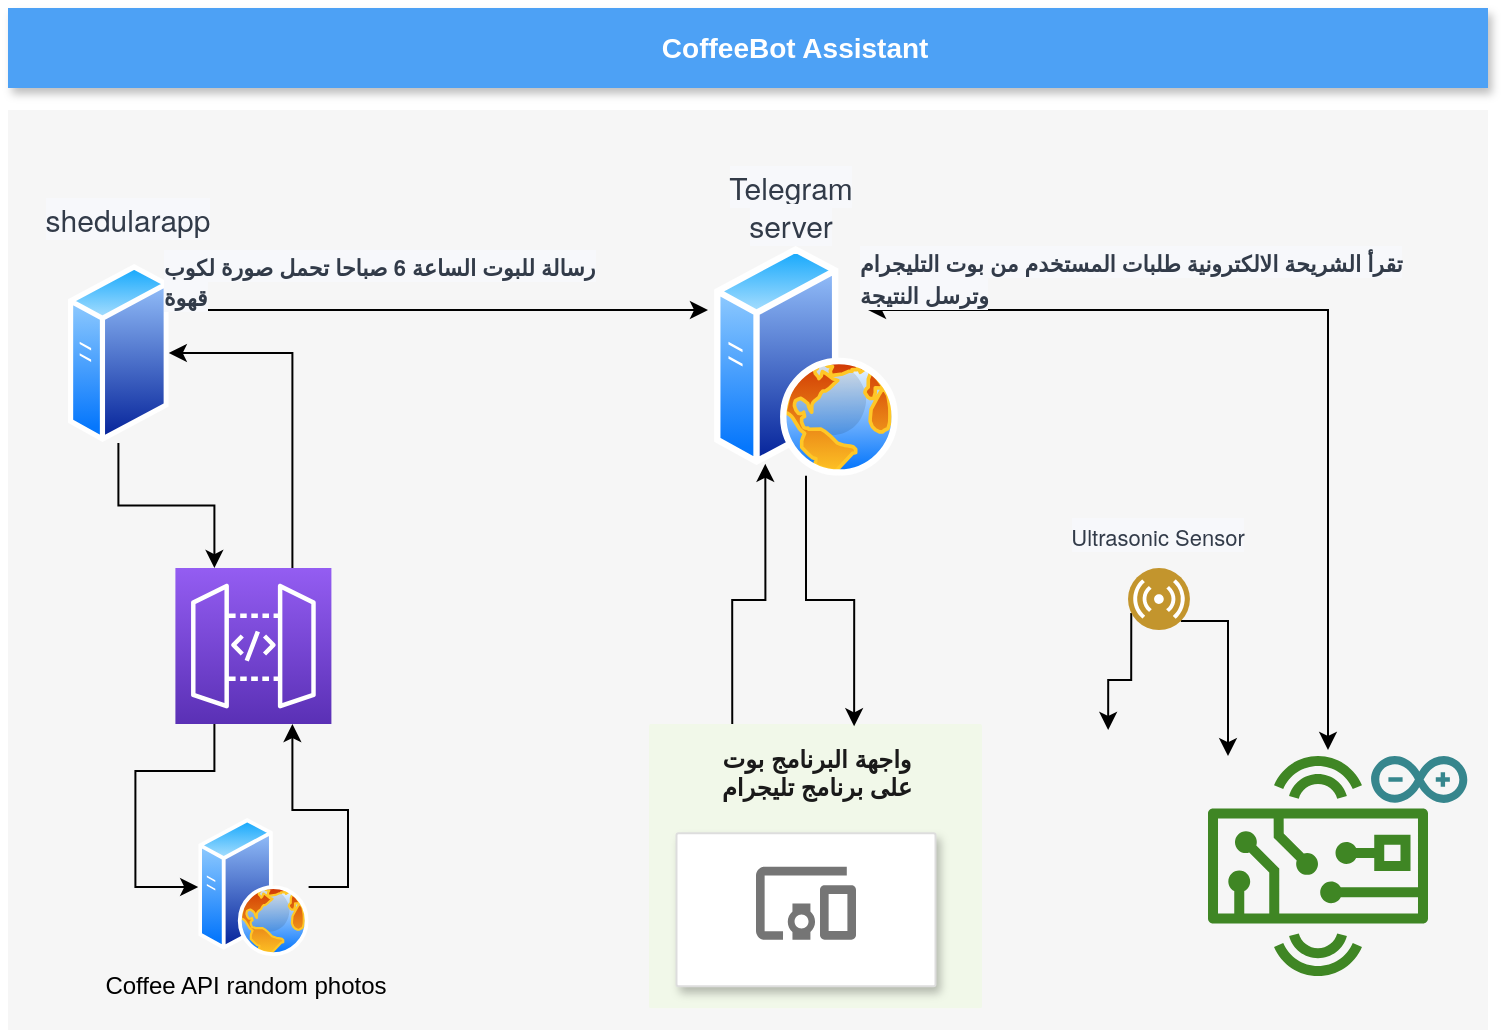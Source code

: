 <mxfile version="18.2.0" type="device"><diagram id="f106602c-feb2-e66a-4537-3a34d633f6aa" name="Page-1"><mxGraphModel dx="846" dy="527" grid="1" gridSize="10" guides="1" tooltips="1" connect="1" arrows="1" fold="1" page="1" pageScale="1" pageWidth="1169" pageHeight="827" background="none" math="0" shadow="0"><root><mxCell id="0"/><mxCell id="1" parent="0"/><mxCell id="14" value="" style="fillColor=#F6F6F6;strokeColor=none;shadow=0;gradientColor=none;fontSize=14;align=left;spacing=10;fontColor=#717171;9E9E9E;verticalAlign=top;spacingTop=-4;fontStyle=0;spacingLeft=40;html=1;" parent="1" vertex="1"><mxGeometry x="80" y="90" width="740" height="460" as="geometry"/></mxCell><mxCell id="00HHGpB5gQj0fsjEKibN-1017" style="edgeStyle=orthogonalEdgeStyle;rounded=0;orthogonalLoop=1;jettySize=auto;html=1;exitX=0.5;exitY=1;exitDx=0;exitDy=0;entryX=0.25;entryY=0;entryDx=0;entryDy=0;entryPerimeter=0;fontColor=#1A1A1A;" edge="1" parent="14" source="00HHGpB5gQj0fsjEKibN-1002" target="00HHGpB5gQj0fsjEKibN-1014"><mxGeometry relative="1" as="geometry"/></mxCell><mxCell id="00HHGpB5gQj0fsjEKibN-1027" style="edgeStyle=orthogonalEdgeStyle;rounded=0;orthogonalLoop=1;jettySize=auto;html=1;exitX=1;exitY=0.25;exitDx=0;exitDy=0;fontColor=#1A1A1A;" edge="1" parent="14" source="00HHGpB5gQj0fsjEKibN-1002"><mxGeometry relative="1" as="geometry"><mxPoint x="350" y="100" as="targetPoint"/><Array as="points"><mxPoint x="78" y="100"/></Array></mxGeometry></mxCell><mxCell id="00HHGpB5gQj0fsjEKibN-1002" value="" style="aspect=fixed;perimeter=ellipsePerimeter;html=1;align=center;shadow=0;dashed=0;spacingTop=3;image;image=img/lib/active_directory/generic_server.svg;" vertex="1" parent="14"><mxGeometry x="30" y="76.485" width="50.4" height="90" as="geometry"/></mxCell><mxCell id="00HHGpB5gQj0fsjEKibN-1034" style="edgeStyle=orthogonalEdgeStyle;rounded=0;orthogonalLoop=1;jettySize=auto;html=1;exitX=0.25;exitY=0;exitDx=0;exitDy=0;entryX=0.25;entryY=1;entryDx=0;entryDy=0;fontSize=11;fontColor=#1A1A1A;" edge="1" parent="14" source="997" target="00HHGpB5gQj0fsjEKibN-1020"><mxGeometry relative="1" as="geometry"/></mxCell><mxCell id="997" value="&lt;font color=&quot;#1a1a1a&quot;&gt;&lt;b&gt;واجهة البرنامج بوت&lt;br&gt;على برنامج تليجرام&lt;/b&gt;&lt;/font&gt;" style="rounded=1;absoluteArcSize=1;arcSize=2;html=1;strokeColor=none;gradientColor=none;shadow=0;dashed=0;fontSize=12;fontColor=#9E9E9E;align=center;verticalAlign=top;spacing=10;spacingTop=-4;fillColor=#F1F8E9;" parent="14" vertex="1"><mxGeometry x="320.5" y="307.031" width="166.5" height="142.043" as="geometry"/></mxCell><mxCell id="985" value="" style="strokeColor=#dddddd;fillColor=#ffffff;shadow=1;strokeWidth=1;rounded=1;absoluteArcSize=1;arcSize=2;labelPosition=center;verticalLabelPosition=middle;align=center;verticalAlign=bottom;spacingLeft=0;fontColor=#999999;fontSize=12;whiteSpace=wrap;spacingBottom=2;html=1;" parent="14" vertex="1"><mxGeometry x="334.25" y="361.663" width="129.5" height="76.485" as="geometry"/></mxCell><mxCell id="986" value="" style="dashed=0;connectable=0;html=1;fillColor=#757575;strokeColor=none;shape=mxgraph.gcp2.mobile_devices;part=1;" parent="985" vertex="1"><mxGeometry x="0.5" width="50" height="36.5" relative="1" as="geometry"><mxPoint x="-25" y="16.75" as="offset"/></mxGeometry></mxCell><mxCell id="00HHGpB5gQj0fsjEKibN-1001" value="" style="shape=image;html=1;verticalAlign=top;verticalLabelPosition=bottom;labelBackgroundColor=#ffffff;imageAspect=0;aspect=fixed;image=https://cdn2.iconfinder.com/data/icons/boxicons-logos/24/bxl-heroku-128.png" vertex="1" parent="14"><mxGeometry x="47.7" y="110.903" width="29" height="29" as="geometry"/></mxCell><mxCell id="00HHGpB5gQj0fsjEKibN-1019" style="edgeStyle=orthogonalEdgeStyle;rounded=0;orthogonalLoop=1;jettySize=auto;html=1;exitX=1;exitY=0.5;exitDx=0;exitDy=0;entryX=0.75;entryY=1;entryDx=0;entryDy=0;entryPerimeter=0;fontColor=#1A1A1A;" edge="1" parent="14" source="00HHGpB5gQj0fsjEKibN-1005" target="00HHGpB5gQj0fsjEKibN-1014"><mxGeometry relative="1" as="geometry"><Array as="points"><mxPoint x="170" y="389"/><mxPoint x="170" y="350"/><mxPoint x="142" y="350"/></Array></mxGeometry></mxCell><mxCell id="00HHGpB5gQj0fsjEKibN-1005" value="" style="aspect=fixed;perimeter=ellipsePerimeter;html=1;align=center;shadow=0;dashed=0;spacingTop=3;image;image=img/lib/active_directory/web_server.svg;" vertex="1" parent="14"><mxGeometry x="95.1" y="354.014" width="55.2" height="69" as="geometry"/></mxCell><mxCell id="00HHGpB5gQj0fsjEKibN-1006" value="&lt;span style=&quot;color: rgb(50, 59, 73); font-family: salesforce-sans, &amp;quot;Helvetica Neue&amp;quot;, helvetica, arial, sans-serif; font-size: 15px; text-align: start; background-color: rgb(247, 248, 251);&quot;&gt;shedularapp&lt;/span&gt;" style="text;html=1;strokeColor=none;fillColor=none;align=center;verticalAlign=middle;whiteSpace=wrap;rounded=0;" vertex="1" parent="14"><mxGeometry x="30" y="38.705" width="60" height="32.779" as="geometry"/></mxCell><mxCell id="00HHGpB5gQj0fsjEKibN-1011" value="Coffee API random photos" style="text;html=1;strokeColor=none;fillColor=none;align=center;verticalAlign=middle;whiteSpace=wrap;rounded=0;" vertex="1" parent="14"><mxGeometry x="38.7" y="421.758" width="160" height="32.779" as="geometry"/></mxCell><mxCell id="00HHGpB5gQj0fsjEKibN-1016" style="edgeStyle=orthogonalEdgeStyle;rounded=0;orthogonalLoop=1;jettySize=auto;html=1;exitX=0.25;exitY=1;exitDx=0;exitDy=0;exitPerimeter=0;entryX=0;entryY=0.5;entryDx=0;entryDy=0;fontColor=#1A1A1A;" edge="1" parent="14" source="00HHGpB5gQj0fsjEKibN-1014" target="00HHGpB5gQj0fsjEKibN-1005"><mxGeometry relative="1" as="geometry"/></mxCell><mxCell id="00HHGpB5gQj0fsjEKibN-1018" style="edgeStyle=orthogonalEdgeStyle;rounded=0;orthogonalLoop=1;jettySize=auto;html=1;exitX=0.75;exitY=0;exitDx=0;exitDy=0;exitPerimeter=0;entryX=1;entryY=0.5;entryDx=0;entryDy=0;fontColor=#1A1A1A;" edge="1" parent="14" source="00HHGpB5gQj0fsjEKibN-1014" target="00HHGpB5gQj0fsjEKibN-1002"><mxGeometry relative="1" as="geometry"/></mxCell><mxCell id="00HHGpB5gQj0fsjEKibN-1014" value="" style="sketch=0;points=[[0,0,0],[0.25,0,0],[0.5,0,0],[0.75,0,0],[1,0,0],[0,1,0],[0.25,1,0],[0.5,1,0],[0.75,1,0],[1,1,0],[0,0.25,0],[0,0.5,0],[0,0.75,0],[1,0.25,0],[1,0.5,0],[1,0.75,0]];outlineConnect=0;fontColor=#232F3E;gradientColor=#945DF2;gradientDirection=north;fillColor=#5A30B5;strokeColor=#ffffff;dashed=0;verticalLabelPosition=bottom;verticalAlign=top;align=center;html=1;fontSize=12;fontStyle=0;aspect=fixed;shape=mxgraph.aws4.resourceIcon;resIcon=mxgraph.aws4.api_gateway;" vertex="1" parent="14"><mxGeometry x="83.7" y="229.03" width="78" height="78" as="geometry"/></mxCell><mxCell id="00HHGpB5gQj0fsjEKibN-1022" value="&lt;span style=&quot;color: rgb(50, 59, 73); font-family: salesforce-sans, &amp;quot;Helvetica Neue&amp;quot;, helvetica, arial, sans-serif; font-size: 15px; text-align: start; background-color: rgb(247, 248, 251);&quot;&gt;Telegram server&lt;/span&gt;" style="text;html=1;strokeColor=none;fillColor=none;align=center;verticalAlign=middle;whiteSpace=wrap;rounded=0;" vertex="1" parent="14"><mxGeometry x="353.04" y="31.26" width="76.96" height="32.78" as="geometry"/></mxCell><mxCell id="00HHGpB5gQj0fsjEKibN-1021" value="" style="group" vertex="1" connectable="0" parent="14"><mxGeometry x="353.04" y="67.95" width="91.92" height="114.9" as="geometry"/></mxCell><mxCell id="00HHGpB5gQj0fsjEKibN-1020" value="" style="aspect=fixed;perimeter=ellipsePerimeter;html=1;align=center;shadow=0;dashed=0;spacingTop=3;image;image=img/lib/active_directory/web_server.svg;fontColor=#1A1A1A;" vertex="1" parent="00HHGpB5gQj0fsjEKibN-1021"><mxGeometry width="91.92" height="114.9" as="geometry"/></mxCell><mxCell id="00HHGpB5gQj0fsjEKibN-1013" value="" style="shape=image;html=1;verticalAlign=top;verticalLabelPosition=bottom;labelBackgroundColor=#ffffff;imageAspect=0;aspect=fixed;image=https://cdn3.iconfinder.com/data/icons/social-media-chamfered-corner/154/telegram-128.png;fontColor=#1A1A1A;rotation=0;" vertex="1" parent="00HHGpB5gQj0fsjEKibN-1021"><mxGeometry x="25.7" y="34.9" width="20" height="20" as="geometry"/></mxCell><mxCell id="00HHGpB5gQj0fsjEKibN-1028" value="&lt;div style=&quot;text-align: start;&quot;&gt;&lt;font size=&quot;1&quot; face=&quot;salesforce-sans, Helvetica Neue, helvetica, arial, sans-serif&quot; color=&quot;#323b49&quot;&gt;&lt;span style=&quot;background-color: rgb(247, 248, 251); font-size: 11px;&quot;&gt;&lt;b&gt;رسالة للبوت الساعة 6 صباحا تحمل صورة لكوب قهوة&lt;/b&gt;&lt;/span&gt;&lt;/font&gt;&lt;/div&gt;" style="text;html=1;strokeColor=none;fillColor=none;align=center;verticalAlign=middle;whiteSpace=wrap;rounded=0;" vertex="1" parent="14"><mxGeometry x="76.7" y="69.95" width="240" height="32.78" as="geometry"/></mxCell><mxCell id="00HHGpB5gQj0fsjEKibN-1029" value="" style="shape=image;html=1;verticalAlign=top;verticalLabelPosition=bottom;labelBackgroundColor=#ffffff;imageAspect=0;aspect=fixed;image=https://cdn4.iconfinder.com/data/icons/scripting-and-programming-languages/512/660277-Python_logo-128.png;fontSize=11;fontColor=#1A1A1A;" vertex="1" parent="14"><mxGeometry x="20" y="47.73" width="47.27" height="47.27" as="geometry"/></mxCell><mxCell id="00HHGpB5gQj0fsjEKibN-1035" style="edgeStyle=orthogonalEdgeStyle;rounded=0;orthogonalLoop=1;jettySize=auto;html=1;exitX=0.5;exitY=1;exitDx=0;exitDy=0;entryX=0.616;entryY=0.008;entryDx=0;entryDy=0;entryPerimeter=0;fontSize=11;fontColor=#1A1A1A;" edge="1" parent="14" source="00HHGpB5gQj0fsjEKibN-1020" target="997"><mxGeometry relative="1" as="geometry"/></mxCell><mxCell id="00HHGpB5gQj0fsjEKibN-1049" style="edgeStyle=orthogonalEdgeStyle;rounded=0;orthogonalLoop=1;jettySize=auto;html=1;fontSize=11;fontColor=#1A1A1A;startArrow=classic;startFill=1;" edge="1" parent="14"><mxGeometry relative="1" as="geometry"><mxPoint x="660" y="320" as="sourcePoint"/><mxPoint x="430" y="100" as="targetPoint"/><Array as="points"><mxPoint x="660" y="100"/></Array></mxGeometry></mxCell><mxCell id="00HHGpB5gQj0fsjEKibN-1036" value="" style="sketch=0;outlineConnect=0;fontColor=#232F3E;gradientColor=none;fillColor=#3F8624;strokeColor=none;dashed=0;verticalLabelPosition=bottom;verticalAlign=top;align=center;html=1;fontSize=12;fontStyle=0;aspect=fixed;pointerEvents=1;shape=mxgraph.aws4.hardware_board;" vertex="1" parent="14"><mxGeometry x="600" y="323.05" width="110" height="110" as="geometry"/></mxCell><mxCell id="00HHGpB5gQj0fsjEKibN-1037" value="" style="shape=image;html=1;verticalAlign=top;verticalLabelPosition=bottom;labelBackgroundColor=#ffffff;imageAspect=0;aspect=fixed;image=https://cdn3.iconfinder.com/data/icons/geosm-e-commerce/48/brand-128.png;fontSize=11;fontColor=#1A1A1A;" vertex="1" parent="14"><mxGeometry x="490.15" y="328.59" width="119.85" height="119.85" as="geometry"/></mxCell><mxCell id="00HHGpB5gQj0fsjEKibN-1038" value="" style="shape=image;html=1;verticalAlign=top;verticalLabelPosition=bottom;labelBackgroundColor=#ffffff;imageAspect=0;aspect=fixed;image=https://cdn3.iconfinder.com/data/icons/essential-pack/32/91-Coffee_Bean-128.png;fontSize=11;fontColor=#1A1A1A;" vertex="1" parent="14"><mxGeometry x="535.08" y="310" width="30" height="30" as="geometry"/></mxCell><mxCell id="00HHGpB5gQj0fsjEKibN-1042" value="&lt;span style=&quot;color: rgb(50, 59, 73); font-family: salesforce-sans, &amp;quot;Helvetica Neue&amp;quot;, helvetica, arial, sans-serif; text-align: start; background-color: rgb(247, 248, 251);&quot;&gt;&lt;font style=&quot;font-size: 11px;&quot;&gt;Ultrasonic Sensor&lt;/font&gt;&lt;/span&gt;" style="text;html=1;strokeColor=none;fillColor=none;align=center;verticalAlign=middle;whiteSpace=wrap;rounded=0;" vertex="1" parent="14"><mxGeometry x="525.48" y="196.25" width="100" height="32.78" as="geometry"/></mxCell><mxCell id="00HHGpB5gQj0fsjEKibN-1045" style="edgeStyle=orthogonalEdgeStyle;rounded=0;orthogonalLoop=1;jettySize=auto;html=1;exitX=0;exitY=0.75;exitDx=0;exitDy=0;entryX=0.5;entryY=0;entryDx=0;entryDy=0;fontSize=11;fontColor=#1A1A1A;" edge="1" parent="14" source="00HHGpB5gQj0fsjEKibN-1043" target="00HHGpB5gQj0fsjEKibN-1038"><mxGeometry relative="1" as="geometry"/></mxCell><mxCell id="00HHGpB5gQj0fsjEKibN-1046" style="edgeStyle=orthogonalEdgeStyle;rounded=0;orthogonalLoop=1;jettySize=auto;html=1;exitX=1;exitY=1;exitDx=0;exitDy=0;fontSize=11;fontColor=#1A1A1A;" edge="1" parent="14" source="00HHGpB5gQj0fsjEKibN-1043" target="00HHGpB5gQj0fsjEKibN-1036"><mxGeometry relative="1" as="geometry"><Array as="points"><mxPoint x="610" y="256"/></Array></mxGeometry></mxCell><mxCell id="00HHGpB5gQj0fsjEKibN-1043" value="" style="aspect=fixed;perimeter=ellipsePerimeter;html=1;align=center;shadow=0;dashed=0;fontColor=#4277BB;labelBackgroundColor=#ffffff;fontSize=12;spacingTop=3;image;image=img/lib/ibm/users/sensor.svg;" vertex="1" parent="14"><mxGeometry x="560" y="229.03" width="30.97" height="30.97" as="geometry"/></mxCell><mxCell id="00HHGpB5gQj0fsjEKibN-1044" value="" style="shape=image;html=1;verticalAlign=top;verticalLabelPosition=bottom;labelBackgroundColor=#ffffff;imageAspect=0;aspect=fixed;image=https://cdn2.iconfinder.com/data/icons/css-vol-1/24/c-plus-plus-128.png;fontSize=11;fontColor=#1A1A1A;" vertex="1" parent="14"><mxGeometry x="691.17" y="409.32" width="28.83" height="28.83" as="geometry"/></mxCell><mxCell id="00HHGpB5gQj0fsjEKibN-1048" value="&lt;div style=&quot;text-align: start;&quot;&gt;&lt;font face=&quot;salesforce-sans, Helvetica Neue, helvetica, arial, sans-serif&quot; color=&quot;#323b49&quot;&gt;&lt;span style=&quot;font-size: 11px; background-color: rgb(247, 248, 251);&quot;&gt;&lt;b&gt;تقرأ الشريحة الالكترونية طلبات المستخدم من بوت التليجرام وترسل النتيجة&lt;/b&gt;&lt;/span&gt;&lt;/font&gt;&lt;/div&gt;" style="text;html=1;strokeColor=none;fillColor=none;align=center;verticalAlign=middle;whiteSpace=wrap;rounded=0;" vertex="1" parent="14"><mxGeometry x="425" y="67.95" width="300.15" height="32.78" as="geometry"/></mxCell><mxCell id="00HHGpB5gQj0fsjEKibN-1050" value="" style="dashed=0;outlineConnect=0;html=1;align=center;labelPosition=center;verticalLabelPosition=bottom;verticalAlign=top;shape=mxgraph.weblogos.arduino;fillColor=#36868D;strokeColor=none;fontSize=11;fontColor=#1A1A1A;" vertex="1" parent="14"><mxGeometry x="681.53" y="323.05" width="48.11" height="23.41" as="geometry"/></mxCell><mxCell id="818" value="&lt;b&gt;CoffeeBot Assistant&amp;nbsp;&lt;/b&gt;" style="fillColor=#4DA1F5;strokeColor=none;shadow=1;gradientColor=none;fontSize=14;align=center;spacingLeft=50;fontColor=#ffffff;html=1;" parent="1" vertex="1"><mxGeometry x="80" y="39" width="740" height="40" as="geometry"/></mxCell></root></mxGraphModel></diagram></mxfile>
